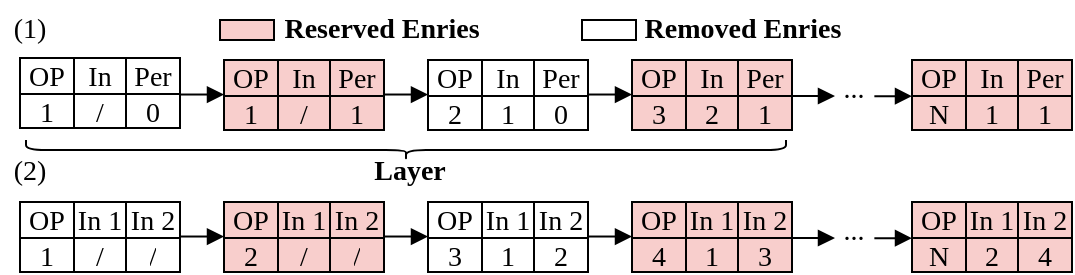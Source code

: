 <mxfile version="24.7.17">
  <diagram name="第 1 页" id="wWWji1S4WTed1VP1iQNv">
    <mxGraphModel dx="1343" dy="735" grid="1" gridSize="10" guides="1" tooltips="1" connect="1" arrows="1" fold="1" page="1" pageScale="1" pageWidth="827" pageHeight="1169" math="0" shadow="0">
      <root>
        <mxCell id="0" />
        <mxCell id="1" parent="0" />
        <mxCell id="07GPoM1qew-r4MaV3AXR-14" value="&lt;font style=&quot;font-size: 14px;&quot;&gt;(1)&lt;/font&gt;" style="text;html=1;align=center;verticalAlign=middle;whiteSpace=wrap;rounded=0;fontFamily=Times New Roman;fontSize=14;" parent="1" vertex="1">
          <mxGeometry x="30" y="230" width="30" height="30" as="geometry" />
        </mxCell>
        <mxCell id="07GPoM1qew-r4MaV3AXR-15" value="&lt;font style=&quot;font-size: 14px;&quot;&gt;(2)&lt;/font&gt;" style="text;html=1;align=center;verticalAlign=middle;whiteSpace=wrap;rounded=0;fontFamily=Times New Roman;fontSize=14;" parent="1" vertex="1">
          <mxGeometry x="30" y="301" width="30" height="30" as="geometry" />
        </mxCell>
        <mxCell id="8Hu3aN6Surj9BdlVhD6L-69" value="" style="shape=table;startSize=0;container=1;collapsible=0;childLayout=tableLayout;fillColor=none;verticalAlign=bottom;fillStyle=hatch;fontFamily=Times New Roman;fontSize=14;" parent="1" vertex="1">
          <mxGeometry x="40" y="331" width="80" height="35" as="geometry" />
        </mxCell>
        <mxCell id="8Hu3aN6Surj9BdlVhD6L-70" value="" style="shape=tableRow;horizontal=0;startSize=0;swimlaneHead=0;swimlaneBody=0;strokeColor=inherit;top=0;left=0;bottom=0;right=0;collapsible=0;dropTarget=0;fillColor=none;points=[[0,0.5],[1,0.5]];portConstraint=eastwest;verticalAlign=bottom;fontFamily=Times New Roman;fontSize=14;" parent="8Hu3aN6Surj9BdlVhD6L-69" vertex="1">
          <mxGeometry width="80" height="18" as="geometry" />
        </mxCell>
        <mxCell id="8Hu3aN6Surj9BdlVhD6L-71" value="OP" style="shape=partialRectangle;html=1;whiteSpace=wrap;connectable=0;strokeColor=inherit;overflow=hidden;fillColor=none;top=0;left=0;bottom=0;right=0;pointerEvents=1;verticalAlign=bottom;fontFamily=Times New Roman;fontSize=14;" parent="8Hu3aN6Surj9BdlVhD6L-70" vertex="1">
          <mxGeometry width="27" height="18" as="geometry">
            <mxRectangle width="27" height="18" as="alternateBounds" />
          </mxGeometry>
        </mxCell>
        <mxCell id="8Hu3aN6Surj9BdlVhD6L-72" value="In 1" style="shape=partialRectangle;html=1;whiteSpace=wrap;connectable=0;strokeColor=inherit;overflow=hidden;fillColor=none;top=0;left=0;bottom=0;right=0;pointerEvents=1;verticalAlign=bottom;fontFamily=Times New Roman;fontSize=14;" parent="8Hu3aN6Surj9BdlVhD6L-70" vertex="1">
          <mxGeometry x="27" width="26" height="18" as="geometry">
            <mxRectangle width="26" height="18" as="alternateBounds" />
          </mxGeometry>
        </mxCell>
        <mxCell id="8Hu3aN6Surj9BdlVhD6L-73" value="In 2" style="shape=partialRectangle;html=1;whiteSpace=wrap;connectable=0;strokeColor=inherit;overflow=hidden;fillColor=none;top=0;left=0;bottom=0;right=0;pointerEvents=1;verticalAlign=bottom;fontFamily=Times New Roman;fontSize=14;" parent="8Hu3aN6Surj9BdlVhD6L-70" vertex="1">
          <mxGeometry x="53" width="27" height="18" as="geometry">
            <mxRectangle width="27" height="18" as="alternateBounds" />
          </mxGeometry>
        </mxCell>
        <mxCell id="8Hu3aN6Surj9BdlVhD6L-74" value="" style="shape=tableRow;horizontal=0;startSize=0;swimlaneHead=0;swimlaneBody=0;strokeColor=inherit;top=0;left=0;bottom=0;right=0;collapsible=0;dropTarget=0;fillColor=none;points=[[0,0.5],[1,0.5]];portConstraint=eastwest;verticalAlign=bottom;fontFamily=Times New Roman;fontSize=14;" parent="8Hu3aN6Surj9BdlVhD6L-69" vertex="1">
          <mxGeometry y="18" width="80" height="17" as="geometry" />
        </mxCell>
        <mxCell id="8Hu3aN6Surj9BdlVhD6L-75" value="1" style="shape=partialRectangle;html=1;whiteSpace=wrap;connectable=0;strokeColor=inherit;overflow=hidden;fillColor=none;top=0;left=0;bottom=0;right=0;pointerEvents=1;verticalAlign=bottom;fontFamily=Times New Roman;fontSize=14;" parent="8Hu3aN6Surj9BdlVhD6L-74" vertex="1">
          <mxGeometry width="27" height="17" as="geometry">
            <mxRectangle width="27" height="17" as="alternateBounds" />
          </mxGeometry>
        </mxCell>
        <mxCell id="8Hu3aN6Surj9BdlVhD6L-76" value="/" style="shape=partialRectangle;html=1;whiteSpace=wrap;connectable=0;strokeColor=inherit;overflow=hidden;fillColor=none;top=0;left=0;bottom=0;right=0;pointerEvents=1;verticalAlign=bottom;fillStyle=auto;fontFamily=Times New Roman;fontSize=14;" parent="8Hu3aN6Surj9BdlVhD6L-74" vertex="1">
          <mxGeometry x="27" width="26" height="17" as="geometry">
            <mxRectangle width="26" height="17" as="alternateBounds" />
          </mxGeometry>
        </mxCell>
        <mxCell id="8Hu3aN6Surj9BdlVhD6L-77" value="/" style="shape=partialRectangle;html=1;whiteSpace=wrap;connectable=0;strokeColor=inherit;overflow=hidden;fillColor=none;top=0;left=0;bottom=0;right=0;pointerEvents=1;verticalAlign=bottom;fontFamily=Times New Roman;fontSize=14;" parent="8Hu3aN6Surj9BdlVhD6L-74" vertex="1">
          <mxGeometry x="53" width="27" height="17" as="geometry">
            <mxRectangle width="27" height="17" as="alternateBounds" />
          </mxGeometry>
        </mxCell>
        <mxCell id="8Hu3aN6Surj9BdlVhD6L-78" value="" style="shape=table;startSize=0;container=1;collapsible=0;childLayout=tableLayout;fillColor=#F8CECC;verticalAlign=bottom;fontFamily=Times New Roman;fontSize=14;" parent="1" vertex="1">
          <mxGeometry x="142" y="331" width="80" height="35" as="geometry" />
        </mxCell>
        <mxCell id="8Hu3aN6Surj9BdlVhD6L-79" value="" style="shape=tableRow;horizontal=0;startSize=0;swimlaneHead=0;swimlaneBody=0;strokeColor=inherit;top=0;left=0;bottom=0;right=0;collapsible=0;dropTarget=0;fillColor=none;points=[[0,0.5],[1,0.5]];portConstraint=eastwest;verticalAlign=bottom;fontFamily=Times New Roman;fontSize=14;" parent="8Hu3aN6Surj9BdlVhD6L-78" vertex="1">
          <mxGeometry width="80" height="18" as="geometry" />
        </mxCell>
        <mxCell id="8Hu3aN6Surj9BdlVhD6L-80" value="OP" style="shape=partialRectangle;html=1;whiteSpace=wrap;connectable=0;strokeColor=inherit;overflow=hidden;fillColor=none;top=0;left=0;bottom=0;right=0;pointerEvents=1;verticalAlign=bottom;fontFamily=Times New Roman;fontSize=14;" parent="8Hu3aN6Surj9BdlVhD6L-79" vertex="1">
          <mxGeometry width="27" height="18" as="geometry">
            <mxRectangle width="27" height="18" as="alternateBounds" />
          </mxGeometry>
        </mxCell>
        <mxCell id="8Hu3aN6Surj9BdlVhD6L-81" value="In 1" style="shape=partialRectangle;html=1;whiteSpace=wrap;connectable=0;strokeColor=inherit;overflow=hidden;fillColor=none;top=0;left=0;bottom=0;right=0;pointerEvents=1;verticalAlign=bottom;fontFamily=Times New Roman;fontSize=14;" parent="8Hu3aN6Surj9BdlVhD6L-79" vertex="1">
          <mxGeometry x="27" width="26" height="18" as="geometry">
            <mxRectangle width="26" height="18" as="alternateBounds" />
          </mxGeometry>
        </mxCell>
        <mxCell id="8Hu3aN6Surj9BdlVhD6L-82" value="In 2" style="shape=partialRectangle;html=1;whiteSpace=wrap;connectable=0;strokeColor=inherit;overflow=hidden;fillColor=none;top=0;left=0;bottom=0;right=0;pointerEvents=1;verticalAlign=bottom;fontFamily=Times New Roman;fontSize=14;" parent="8Hu3aN6Surj9BdlVhD6L-79" vertex="1">
          <mxGeometry x="53" width="27" height="18" as="geometry">
            <mxRectangle width="27" height="18" as="alternateBounds" />
          </mxGeometry>
        </mxCell>
        <mxCell id="8Hu3aN6Surj9BdlVhD6L-83" value="" style="shape=tableRow;horizontal=0;startSize=0;swimlaneHead=0;swimlaneBody=0;strokeColor=inherit;top=0;left=0;bottom=0;right=0;collapsible=0;dropTarget=0;fillColor=none;points=[[0,0.5],[1,0.5]];portConstraint=eastwest;verticalAlign=bottom;fontFamily=Times New Roman;fontSize=14;" parent="8Hu3aN6Surj9BdlVhD6L-78" vertex="1">
          <mxGeometry y="18" width="80" height="17" as="geometry" />
        </mxCell>
        <mxCell id="8Hu3aN6Surj9BdlVhD6L-84" value="2" style="shape=partialRectangle;html=1;whiteSpace=wrap;connectable=0;strokeColor=inherit;overflow=hidden;fillColor=none;top=0;left=0;bottom=0;right=0;pointerEvents=1;verticalAlign=bottom;fontFamily=Times New Roman;fontSize=14;" parent="8Hu3aN6Surj9BdlVhD6L-83" vertex="1">
          <mxGeometry width="27" height="17" as="geometry">
            <mxRectangle width="27" height="17" as="alternateBounds" />
          </mxGeometry>
        </mxCell>
        <mxCell id="8Hu3aN6Surj9BdlVhD6L-85" value="/" style="shape=partialRectangle;html=1;whiteSpace=wrap;connectable=0;strokeColor=inherit;overflow=hidden;fillColor=none;top=0;left=0;bottom=0;right=0;pointerEvents=1;verticalAlign=bottom;fontFamily=Times New Roman;fontSize=14;" parent="8Hu3aN6Surj9BdlVhD6L-83" vertex="1">
          <mxGeometry x="27" width="26" height="17" as="geometry">
            <mxRectangle width="26" height="17" as="alternateBounds" />
          </mxGeometry>
        </mxCell>
        <mxCell id="8Hu3aN6Surj9BdlVhD6L-86" value="/" style="shape=partialRectangle;html=1;whiteSpace=wrap;connectable=0;strokeColor=inherit;overflow=hidden;fillColor=none;top=0;left=0;bottom=0;right=0;pointerEvents=1;verticalAlign=bottom;fontFamily=Times New Roman;fontSize=14;" parent="8Hu3aN6Surj9BdlVhD6L-83" vertex="1">
          <mxGeometry x="53" width="27" height="17" as="geometry">
            <mxRectangle width="27" height="17" as="alternateBounds" />
          </mxGeometry>
        </mxCell>
        <mxCell id="8Hu3aN6Surj9BdlVhD6L-99" value="" style="shape=table;startSize=0;container=1;collapsible=0;childLayout=tableLayout;fillColor=none;verticalAlign=bottom;fillStyle=hatch;fontFamily=Times New Roman;fontSize=14;" parent="1" vertex="1">
          <mxGeometry x="244" y="331" width="80" height="35" as="geometry" />
        </mxCell>
        <mxCell id="8Hu3aN6Surj9BdlVhD6L-100" value="" style="shape=tableRow;horizontal=0;startSize=0;swimlaneHead=0;swimlaneBody=0;strokeColor=inherit;top=0;left=0;bottom=0;right=0;collapsible=0;dropTarget=0;fillColor=none;points=[[0,0.5],[1,0.5]];portConstraint=eastwest;verticalAlign=bottom;fontFamily=Times New Roman;fontSize=14;" parent="8Hu3aN6Surj9BdlVhD6L-99" vertex="1">
          <mxGeometry width="80" height="18" as="geometry" />
        </mxCell>
        <mxCell id="8Hu3aN6Surj9BdlVhD6L-101" value="OP" style="shape=partialRectangle;html=1;whiteSpace=wrap;connectable=0;strokeColor=inherit;overflow=hidden;fillColor=none;top=0;left=0;bottom=0;right=0;pointerEvents=1;verticalAlign=bottom;fontFamily=Times New Roman;fontSize=14;" parent="8Hu3aN6Surj9BdlVhD6L-100" vertex="1">
          <mxGeometry width="27" height="18" as="geometry">
            <mxRectangle width="27" height="18" as="alternateBounds" />
          </mxGeometry>
        </mxCell>
        <mxCell id="8Hu3aN6Surj9BdlVhD6L-102" value="In 1" style="shape=partialRectangle;html=1;whiteSpace=wrap;connectable=0;strokeColor=inherit;overflow=hidden;fillColor=none;top=0;left=0;bottom=0;right=0;pointerEvents=1;verticalAlign=bottom;fontFamily=Times New Roman;fontSize=14;" parent="8Hu3aN6Surj9BdlVhD6L-100" vertex="1">
          <mxGeometry x="27" width="26" height="18" as="geometry">
            <mxRectangle width="26" height="18" as="alternateBounds" />
          </mxGeometry>
        </mxCell>
        <mxCell id="8Hu3aN6Surj9BdlVhD6L-103" value="In 2" style="shape=partialRectangle;html=1;whiteSpace=wrap;connectable=0;strokeColor=inherit;overflow=hidden;fillColor=none;top=0;left=0;bottom=0;right=0;pointerEvents=1;verticalAlign=bottom;fontFamily=Times New Roman;fontSize=14;" parent="8Hu3aN6Surj9BdlVhD6L-100" vertex="1">
          <mxGeometry x="53" width="27" height="18" as="geometry">
            <mxRectangle width="27" height="18" as="alternateBounds" />
          </mxGeometry>
        </mxCell>
        <mxCell id="8Hu3aN6Surj9BdlVhD6L-104" value="" style="shape=tableRow;horizontal=0;startSize=0;swimlaneHead=0;swimlaneBody=0;strokeColor=inherit;top=0;left=0;bottom=0;right=0;collapsible=0;dropTarget=0;fillColor=none;points=[[0,0.5],[1,0.5]];portConstraint=eastwest;verticalAlign=bottom;fontFamily=Times New Roman;fontSize=14;" parent="8Hu3aN6Surj9BdlVhD6L-99" vertex="1">
          <mxGeometry y="18" width="80" height="17" as="geometry" />
        </mxCell>
        <mxCell id="8Hu3aN6Surj9BdlVhD6L-105" value="3" style="shape=partialRectangle;html=1;whiteSpace=wrap;connectable=0;strokeColor=inherit;overflow=hidden;fillColor=none;top=0;left=0;bottom=0;right=0;pointerEvents=1;verticalAlign=bottom;fontFamily=Times New Roman;fontSize=14;" parent="8Hu3aN6Surj9BdlVhD6L-104" vertex="1">
          <mxGeometry width="27" height="17" as="geometry">
            <mxRectangle width="27" height="17" as="alternateBounds" />
          </mxGeometry>
        </mxCell>
        <mxCell id="8Hu3aN6Surj9BdlVhD6L-106" value="1" style="shape=partialRectangle;html=1;whiteSpace=wrap;connectable=0;strokeColor=inherit;overflow=hidden;fillColor=none;top=0;left=0;bottom=0;right=0;pointerEvents=1;verticalAlign=bottom;fontFamily=Times New Roman;fontSize=14;" parent="8Hu3aN6Surj9BdlVhD6L-104" vertex="1">
          <mxGeometry x="27" width="26" height="17" as="geometry">
            <mxRectangle width="26" height="17" as="alternateBounds" />
          </mxGeometry>
        </mxCell>
        <mxCell id="8Hu3aN6Surj9BdlVhD6L-107" value="2" style="shape=partialRectangle;html=1;whiteSpace=wrap;connectable=0;strokeColor=inherit;overflow=hidden;fillColor=none;top=0;left=0;bottom=0;right=0;pointerEvents=1;verticalAlign=bottom;fontFamily=Times New Roman;fontSize=14;" parent="8Hu3aN6Surj9BdlVhD6L-104" vertex="1">
          <mxGeometry x="53" width="27" height="17" as="geometry">
            <mxRectangle width="27" height="17" as="alternateBounds" />
          </mxGeometry>
        </mxCell>
        <mxCell id="8Hu3aN6Surj9BdlVhD6L-108" value="" style="shape=table;startSize=0;container=1;collapsible=0;childLayout=tableLayout;fillColor=#F8CECC;verticalAlign=bottom;fillStyle=auto;fontFamily=Times New Roman;fontSize=14;" parent="1" vertex="1">
          <mxGeometry x="346" y="331" width="80" height="35" as="geometry" />
        </mxCell>
        <mxCell id="8Hu3aN6Surj9BdlVhD6L-109" value="" style="shape=tableRow;horizontal=0;startSize=0;swimlaneHead=0;swimlaneBody=0;strokeColor=inherit;top=0;left=0;bottom=0;right=0;collapsible=0;dropTarget=0;fillColor=none;points=[[0,0.5],[1,0.5]];portConstraint=eastwest;verticalAlign=bottom;fontFamily=Times New Roman;fontSize=14;" parent="8Hu3aN6Surj9BdlVhD6L-108" vertex="1">
          <mxGeometry width="80" height="18" as="geometry" />
        </mxCell>
        <mxCell id="8Hu3aN6Surj9BdlVhD6L-110" value="OP" style="shape=partialRectangle;html=1;whiteSpace=wrap;connectable=0;strokeColor=inherit;overflow=hidden;fillColor=none;top=0;left=0;bottom=0;right=0;pointerEvents=1;verticalAlign=bottom;fontFamily=Times New Roman;fontSize=14;" parent="8Hu3aN6Surj9BdlVhD6L-109" vertex="1">
          <mxGeometry width="27" height="18" as="geometry">
            <mxRectangle width="27" height="18" as="alternateBounds" />
          </mxGeometry>
        </mxCell>
        <mxCell id="8Hu3aN6Surj9BdlVhD6L-111" value="In 1" style="shape=partialRectangle;html=1;whiteSpace=wrap;connectable=0;strokeColor=inherit;overflow=hidden;fillColor=none;top=0;left=0;bottom=0;right=0;pointerEvents=1;verticalAlign=bottom;fontFamily=Times New Roman;fontSize=14;" parent="8Hu3aN6Surj9BdlVhD6L-109" vertex="1">
          <mxGeometry x="27" width="26" height="18" as="geometry">
            <mxRectangle width="26" height="18" as="alternateBounds" />
          </mxGeometry>
        </mxCell>
        <mxCell id="8Hu3aN6Surj9BdlVhD6L-112" value="In 2" style="shape=partialRectangle;html=1;whiteSpace=wrap;connectable=0;strokeColor=inherit;overflow=hidden;fillColor=none;top=0;left=0;bottom=0;right=0;pointerEvents=1;verticalAlign=bottom;fontFamily=Times New Roman;fontSize=14;" parent="8Hu3aN6Surj9BdlVhD6L-109" vertex="1">
          <mxGeometry x="53" width="27" height="18" as="geometry">
            <mxRectangle width="27" height="18" as="alternateBounds" />
          </mxGeometry>
        </mxCell>
        <mxCell id="8Hu3aN6Surj9BdlVhD6L-113" value="" style="shape=tableRow;horizontal=0;startSize=0;swimlaneHead=0;swimlaneBody=0;strokeColor=inherit;top=0;left=0;bottom=0;right=0;collapsible=0;dropTarget=0;fillColor=none;points=[[0,0.5],[1,0.5]];portConstraint=eastwest;verticalAlign=bottom;fontFamily=Times New Roman;fontSize=14;" parent="8Hu3aN6Surj9BdlVhD6L-108" vertex="1">
          <mxGeometry y="18" width="80" height="17" as="geometry" />
        </mxCell>
        <mxCell id="8Hu3aN6Surj9BdlVhD6L-114" value="4" style="shape=partialRectangle;html=1;whiteSpace=wrap;connectable=0;strokeColor=inherit;overflow=hidden;fillColor=none;top=0;left=0;bottom=0;right=0;pointerEvents=1;verticalAlign=bottom;fontFamily=Times New Roman;fontSize=14;" parent="8Hu3aN6Surj9BdlVhD6L-113" vertex="1">
          <mxGeometry width="27" height="17" as="geometry">
            <mxRectangle width="27" height="17" as="alternateBounds" />
          </mxGeometry>
        </mxCell>
        <mxCell id="8Hu3aN6Surj9BdlVhD6L-115" value="1" style="shape=partialRectangle;html=1;whiteSpace=wrap;connectable=0;strokeColor=inherit;overflow=hidden;fillColor=none;top=0;left=0;bottom=0;right=0;pointerEvents=1;verticalAlign=bottom;fontFamily=Times New Roman;fontSize=14;" parent="8Hu3aN6Surj9BdlVhD6L-113" vertex="1">
          <mxGeometry x="27" width="26" height="17" as="geometry">
            <mxRectangle width="26" height="17" as="alternateBounds" />
          </mxGeometry>
        </mxCell>
        <mxCell id="8Hu3aN6Surj9BdlVhD6L-116" value="3" style="shape=partialRectangle;html=1;whiteSpace=wrap;connectable=0;strokeColor=inherit;overflow=hidden;fillColor=none;top=0;left=0;bottom=0;right=0;pointerEvents=1;verticalAlign=bottom;fontFamily=Times New Roman;fontSize=14;" parent="8Hu3aN6Surj9BdlVhD6L-113" vertex="1">
          <mxGeometry x="53" width="27" height="17" as="geometry">
            <mxRectangle width="27" height="17" as="alternateBounds" />
          </mxGeometry>
        </mxCell>
        <mxCell id="8Hu3aN6Surj9BdlVhD6L-117" value="" style="shape=table;startSize=0;container=1;collapsible=0;childLayout=tableLayout;fillColor=#F8CECC;verticalAlign=bottom;fontFamily=Times New Roman;fontSize=14;" parent="1" vertex="1">
          <mxGeometry x="486" y="331" width="80" height="35" as="geometry" />
        </mxCell>
        <mxCell id="8Hu3aN6Surj9BdlVhD6L-118" value="" style="shape=tableRow;horizontal=0;startSize=0;swimlaneHead=0;swimlaneBody=0;strokeColor=inherit;top=0;left=0;bottom=0;right=0;collapsible=0;dropTarget=0;fillColor=none;points=[[0,0.5],[1,0.5]];portConstraint=eastwest;verticalAlign=bottom;fontFamily=Times New Roman;fontSize=14;" parent="8Hu3aN6Surj9BdlVhD6L-117" vertex="1">
          <mxGeometry width="80" height="18" as="geometry" />
        </mxCell>
        <mxCell id="8Hu3aN6Surj9BdlVhD6L-119" value="OP" style="shape=partialRectangle;html=1;whiteSpace=wrap;connectable=0;strokeColor=inherit;overflow=hidden;fillColor=none;top=0;left=0;bottom=0;right=0;pointerEvents=1;verticalAlign=bottom;fontFamily=Times New Roman;fontSize=14;" parent="8Hu3aN6Surj9BdlVhD6L-118" vertex="1">
          <mxGeometry width="27" height="18" as="geometry">
            <mxRectangle width="27" height="18" as="alternateBounds" />
          </mxGeometry>
        </mxCell>
        <mxCell id="8Hu3aN6Surj9BdlVhD6L-120" value="In 1" style="shape=partialRectangle;html=1;whiteSpace=wrap;connectable=0;strokeColor=inherit;overflow=hidden;fillColor=none;top=0;left=0;bottom=0;right=0;pointerEvents=1;verticalAlign=bottom;fontFamily=Times New Roman;fontSize=14;" parent="8Hu3aN6Surj9BdlVhD6L-118" vertex="1">
          <mxGeometry x="27" width="26" height="18" as="geometry">
            <mxRectangle width="26" height="18" as="alternateBounds" />
          </mxGeometry>
        </mxCell>
        <mxCell id="8Hu3aN6Surj9BdlVhD6L-121" value="In 2" style="shape=partialRectangle;html=1;whiteSpace=wrap;connectable=0;strokeColor=inherit;overflow=hidden;fillColor=none;top=0;left=0;bottom=0;right=0;pointerEvents=1;verticalAlign=bottom;fontFamily=Times New Roman;fontSize=14;" parent="8Hu3aN6Surj9BdlVhD6L-118" vertex="1">
          <mxGeometry x="53" width="27" height="18" as="geometry">
            <mxRectangle width="27" height="18" as="alternateBounds" />
          </mxGeometry>
        </mxCell>
        <mxCell id="8Hu3aN6Surj9BdlVhD6L-122" value="" style="shape=tableRow;horizontal=0;startSize=0;swimlaneHead=0;swimlaneBody=0;strokeColor=inherit;top=0;left=0;bottom=0;right=0;collapsible=0;dropTarget=0;fillColor=none;points=[[0,0.5],[1,0.5]];portConstraint=eastwest;verticalAlign=bottom;fontFamily=Times New Roman;fontSize=14;" parent="8Hu3aN6Surj9BdlVhD6L-117" vertex="1">
          <mxGeometry y="18" width="80" height="17" as="geometry" />
        </mxCell>
        <mxCell id="8Hu3aN6Surj9BdlVhD6L-123" value="N" style="shape=partialRectangle;html=1;whiteSpace=wrap;connectable=0;strokeColor=inherit;overflow=hidden;fillColor=none;top=0;left=0;bottom=0;right=0;pointerEvents=1;verticalAlign=bottom;fontFamily=Times New Roman;fontSize=14;" parent="8Hu3aN6Surj9BdlVhD6L-122" vertex="1">
          <mxGeometry width="27" height="17" as="geometry">
            <mxRectangle width="27" height="17" as="alternateBounds" />
          </mxGeometry>
        </mxCell>
        <mxCell id="8Hu3aN6Surj9BdlVhD6L-124" value="2" style="shape=partialRectangle;html=1;whiteSpace=wrap;connectable=0;strokeColor=inherit;overflow=hidden;fillColor=none;top=0;left=0;bottom=0;right=0;pointerEvents=1;verticalAlign=bottom;fontFamily=Times New Roman;fontSize=14;" parent="8Hu3aN6Surj9BdlVhD6L-122" vertex="1">
          <mxGeometry x="27" width="26" height="17" as="geometry">
            <mxRectangle width="26" height="17" as="alternateBounds" />
          </mxGeometry>
        </mxCell>
        <mxCell id="8Hu3aN6Surj9BdlVhD6L-125" value="4" style="shape=partialRectangle;html=1;whiteSpace=wrap;connectable=0;strokeColor=inherit;overflow=hidden;fillColor=none;top=0;left=0;bottom=0;right=0;pointerEvents=1;verticalAlign=bottom;fontFamily=Times New Roman;fontSize=14;" parent="8Hu3aN6Surj9BdlVhD6L-122" vertex="1">
          <mxGeometry x="53" width="27" height="17" as="geometry">
            <mxRectangle width="27" height="17" as="alternateBounds" />
          </mxGeometry>
        </mxCell>
        <mxCell id="8Hu3aN6Surj9BdlVhD6L-130" style="rounded=0;orthogonalLoop=1;jettySize=auto;html=1;exitX=1;exitY=0.5;exitDx=0;exitDy=0;entryX=0;entryY=0.5;entryDx=0;entryDy=0;fontFamily=Times New Roman;fontSize=14;endArrow=block;endFill=1;" parent="1" edge="1">
          <mxGeometry relative="1" as="geometry">
            <mxPoint x="222" y="348.26" as="sourcePoint" />
            <mxPoint x="244" y="348.26" as="targetPoint" />
          </mxGeometry>
        </mxCell>
        <mxCell id="8Hu3aN6Surj9BdlVhD6L-131" style="rounded=0;orthogonalLoop=1;jettySize=auto;html=1;exitX=1;exitY=0.5;exitDx=0;exitDy=0;entryX=0;entryY=0.5;entryDx=0;entryDy=0;fontFamily=Times New Roman;fontSize=14;endArrow=block;endFill=1;" parent="1" edge="1">
          <mxGeometry relative="1" as="geometry">
            <mxPoint x="120" y="348.26" as="sourcePoint" />
            <mxPoint x="142" y="348.26" as="targetPoint" />
          </mxGeometry>
        </mxCell>
        <mxCell id="8Hu3aN6Surj9BdlVhD6L-132" style="rounded=0;orthogonalLoop=1;jettySize=auto;html=1;exitX=1;exitY=0.5;exitDx=0;exitDy=0;entryX=0;entryY=0.5;entryDx=0;entryDy=0;fontFamily=Times New Roman;fontSize=14;endArrow=block;endFill=1;" parent="1" edge="1">
          <mxGeometry relative="1" as="geometry">
            <mxPoint x="324" y="348.26" as="sourcePoint" />
            <mxPoint x="346" y="348.26" as="targetPoint" />
          </mxGeometry>
        </mxCell>
        <mxCell id="8Hu3aN6Surj9BdlVhD6L-135" style="edgeStyle=orthogonalEdgeStyle;rounded=0;orthogonalLoop=1;jettySize=auto;html=1;exitX=1;exitY=0.5;exitDx=0;exitDy=0;endArrow=block;endFill=1;entryX=0.024;entryY=0.831;entryDx=0;entryDy=0;entryPerimeter=0;verticalAlign=bottom;fontFamily=Times New Roman;fontSize=14;" parent="1" target="8Hu3aN6Surj9BdlVhD6L-137" edge="1">
          <mxGeometry relative="1" as="geometry">
            <mxPoint x="446" y="348.381" as="targetPoint" />
            <mxPoint x="426" y="349" as="sourcePoint" />
          </mxGeometry>
        </mxCell>
        <mxCell id="8Hu3aN6Surj9BdlVhD6L-136" style="edgeStyle=orthogonalEdgeStyle;rounded=0;orthogonalLoop=1;jettySize=auto;html=1;exitX=1.009;exitY=0.887;exitDx=0;exitDy=0;endArrow=block;endFill=1;exitPerimeter=0;verticalAlign=bottom;fontFamily=Times New Roman;fontSize=14;" parent="1" source="8Hu3aN6Surj9BdlVhD6L-137" edge="1">
          <mxGeometry relative="1" as="geometry">
            <mxPoint x="486" y="348.381" as="targetPoint" />
            <mxPoint x="471" y="349" as="sourcePoint" />
          </mxGeometry>
        </mxCell>
        <mxCell id="8Hu3aN6Surj9BdlVhD6L-137" value="..." style="text;html=1;align=center;verticalAlign=middle;whiteSpace=wrap;rounded=0;fontFamily=Times New Roman;fontSize=14;" parent="1" vertex="1">
          <mxGeometry x="447" y="342" width="20" height="8" as="geometry" />
        </mxCell>
        <mxCell id="O1AH87Ha46NWsjE_QZZE-1" value="" style="rounded=0;whiteSpace=wrap;html=1;fillColor=#F8CECC;fontFamily=Times New Roman;" parent="1" vertex="1">
          <mxGeometry x="140" y="240" width="27" height="10" as="geometry" />
        </mxCell>
        <mxCell id="O1AH87Ha46NWsjE_QZZE-2" value="" style="rounded=0;whiteSpace=wrap;html=1;fontFamily=Times New Roman;" parent="1" vertex="1">
          <mxGeometry x="321" y="240" width="27" height="10" as="geometry" />
        </mxCell>
        <mxCell id="O1AH87Ha46NWsjE_QZZE-3" value="Reserved Enries" style="text;html=1;align=center;verticalAlign=middle;whiteSpace=wrap;rounded=0;fontFamily=Times New Roman;fontStyle=1;fontSize=14;" parent="1" vertex="1">
          <mxGeometry x="167" y="230" width="108" height="30" as="geometry" />
        </mxCell>
        <mxCell id="O1AH87Ha46NWsjE_QZZE-4" value="Removed Enries" style="text;html=1;align=center;verticalAlign=middle;whiteSpace=wrap;rounded=0;fontFamily=Times New Roman;fontStyle=1;fontSize=14;" parent="1" vertex="1">
          <mxGeometry x="348" y="230" width="107" height="30" as="geometry" />
        </mxCell>
        <mxCell id="IzolZaBRsfhE-1s7dVNX-1" value="" style="shape=table;startSize=0;container=1;collapsible=0;childLayout=tableLayout;verticalAlign=bottom;fillStyle=auto;fontFamily=Times New Roman;fontSize=14;" vertex="1" parent="1">
          <mxGeometry x="40" y="259" width="80" height="35" as="geometry" />
        </mxCell>
        <mxCell id="IzolZaBRsfhE-1s7dVNX-2" value="" style="shape=tableRow;horizontal=0;startSize=0;swimlaneHead=0;swimlaneBody=0;strokeColor=inherit;top=0;left=0;bottom=0;right=0;collapsible=0;dropTarget=0;fillColor=none;points=[[0,0.5],[1,0.5]];portConstraint=eastwest;verticalAlign=bottom;fontFamily=Times New Roman;fontSize=14;" vertex="1" parent="IzolZaBRsfhE-1s7dVNX-1">
          <mxGeometry width="80" height="18" as="geometry" />
        </mxCell>
        <mxCell id="IzolZaBRsfhE-1s7dVNX-3" value="OP" style="shape=partialRectangle;html=1;whiteSpace=wrap;connectable=0;strokeColor=inherit;overflow=hidden;fillColor=none;top=0;left=0;bottom=0;right=0;pointerEvents=1;verticalAlign=bottom;fontFamily=Times New Roman;fontSize=14;" vertex="1" parent="IzolZaBRsfhE-1s7dVNX-2">
          <mxGeometry width="27" height="18" as="geometry">
            <mxRectangle width="27" height="18" as="alternateBounds" />
          </mxGeometry>
        </mxCell>
        <mxCell id="IzolZaBRsfhE-1s7dVNX-4" value="In" style="shape=partialRectangle;html=1;whiteSpace=wrap;connectable=0;strokeColor=inherit;overflow=hidden;fillColor=none;top=0;left=0;bottom=0;right=0;pointerEvents=1;verticalAlign=bottom;fontFamily=Times New Roman;fontSize=14;" vertex="1" parent="IzolZaBRsfhE-1s7dVNX-2">
          <mxGeometry x="27" width="26" height="18" as="geometry">
            <mxRectangle width="26" height="18" as="alternateBounds" />
          </mxGeometry>
        </mxCell>
        <mxCell id="IzolZaBRsfhE-1s7dVNX-5" value="Per" style="shape=partialRectangle;html=1;whiteSpace=wrap;connectable=0;strokeColor=inherit;overflow=hidden;fillColor=none;top=0;left=0;bottom=0;right=0;pointerEvents=1;verticalAlign=bottom;fontFamily=Times New Roman;fontSize=14;" vertex="1" parent="IzolZaBRsfhE-1s7dVNX-2">
          <mxGeometry x="53" width="27" height="18" as="geometry">
            <mxRectangle width="27" height="18" as="alternateBounds" />
          </mxGeometry>
        </mxCell>
        <mxCell id="IzolZaBRsfhE-1s7dVNX-6" value="" style="shape=tableRow;horizontal=0;startSize=0;swimlaneHead=0;swimlaneBody=0;strokeColor=inherit;top=0;left=0;bottom=0;right=0;collapsible=0;dropTarget=0;fillColor=none;points=[[0,0.5],[1,0.5]];portConstraint=eastwest;verticalAlign=bottom;fontFamily=Times New Roman;fontSize=14;" vertex="1" parent="IzolZaBRsfhE-1s7dVNX-1">
          <mxGeometry y="18" width="80" height="17" as="geometry" />
        </mxCell>
        <mxCell id="IzolZaBRsfhE-1s7dVNX-7" value="1" style="shape=partialRectangle;html=1;whiteSpace=wrap;connectable=0;strokeColor=inherit;overflow=hidden;fillColor=none;top=0;left=0;bottom=0;right=0;pointerEvents=1;verticalAlign=bottom;fontFamily=Times New Roman;fontSize=14;" vertex="1" parent="IzolZaBRsfhE-1s7dVNX-6">
          <mxGeometry width="27" height="17" as="geometry">
            <mxRectangle width="27" height="17" as="alternateBounds" />
          </mxGeometry>
        </mxCell>
        <mxCell id="IzolZaBRsfhE-1s7dVNX-8" value="/" style="shape=partialRectangle;html=1;whiteSpace=wrap;connectable=0;strokeColor=inherit;overflow=hidden;fillColor=none;top=0;left=0;bottom=0;right=0;pointerEvents=1;verticalAlign=bottom;fillStyle=auto;fontFamily=Times New Roman;fontSize=14;" vertex="1" parent="IzolZaBRsfhE-1s7dVNX-6">
          <mxGeometry x="27" width="26" height="17" as="geometry">
            <mxRectangle width="26" height="17" as="alternateBounds" />
          </mxGeometry>
        </mxCell>
        <mxCell id="IzolZaBRsfhE-1s7dVNX-9" value="0" style="shape=partialRectangle;html=1;whiteSpace=wrap;connectable=0;strokeColor=inherit;overflow=hidden;fillColor=none;top=0;left=0;bottom=0;right=0;pointerEvents=1;verticalAlign=bottom;fontFamily=Times New Roman;fontSize=14;" vertex="1" parent="IzolZaBRsfhE-1s7dVNX-6">
          <mxGeometry x="53" width="27" height="17" as="geometry">
            <mxRectangle width="27" height="17" as="alternateBounds" />
          </mxGeometry>
        </mxCell>
        <mxCell id="IzolZaBRsfhE-1s7dVNX-10" value="" style="shape=table;startSize=0;container=1;collapsible=0;childLayout=tableLayout;verticalAlign=bottom;fontFamily=Times New Roman;fontSize=14;fillColor=#f8cecc;" vertex="1" parent="1">
          <mxGeometry x="142" y="260" width="80" height="35" as="geometry" />
        </mxCell>
        <mxCell id="IzolZaBRsfhE-1s7dVNX-11" value="" style="shape=tableRow;horizontal=0;startSize=0;swimlaneHead=0;swimlaneBody=0;strokeColor=inherit;top=0;left=0;bottom=0;right=0;collapsible=0;dropTarget=0;fillColor=none;points=[[0,0.5],[1,0.5]];portConstraint=eastwest;verticalAlign=bottom;fontFamily=Times New Roman;fontSize=14;" vertex="1" parent="IzolZaBRsfhE-1s7dVNX-10">
          <mxGeometry width="80" height="18" as="geometry" />
        </mxCell>
        <mxCell id="IzolZaBRsfhE-1s7dVNX-12" value="OP" style="shape=partialRectangle;html=1;whiteSpace=wrap;connectable=0;strokeColor=inherit;overflow=hidden;fillColor=none;top=0;left=0;bottom=0;right=0;pointerEvents=1;verticalAlign=bottom;fontFamily=Times New Roman;fontSize=14;" vertex="1" parent="IzolZaBRsfhE-1s7dVNX-11">
          <mxGeometry width="27" height="18" as="geometry">
            <mxRectangle width="27" height="18" as="alternateBounds" />
          </mxGeometry>
        </mxCell>
        <mxCell id="IzolZaBRsfhE-1s7dVNX-13" value="In" style="shape=partialRectangle;html=1;whiteSpace=wrap;connectable=0;strokeColor=inherit;overflow=hidden;fillColor=none;top=0;left=0;bottom=0;right=0;pointerEvents=1;verticalAlign=bottom;fontFamily=Times New Roman;fontSize=14;" vertex="1" parent="IzolZaBRsfhE-1s7dVNX-11">
          <mxGeometry x="27" width="26" height="18" as="geometry">
            <mxRectangle width="26" height="18" as="alternateBounds" />
          </mxGeometry>
        </mxCell>
        <mxCell id="IzolZaBRsfhE-1s7dVNX-14" value="Per" style="shape=partialRectangle;html=1;whiteSpace=wrap;connectable=0;strokeColor=inherit;overflow=hidden;fillColor=none;top=0;left=0;bottom=0;right=0;pointerEvents=1;verticalAlign=bottom;fontFamily=Times New Roman;fontSize=14;" vertex="1" parent="IzolZaBRsfhE-1s7dVNX-11">
          <mxGeometry x="53" width="27" height="18" as="geometry">
            <mxRectangle width="27" height="18" as="alternateBounds" />
          </mxGeometry>
        </mxCell>
        <mxCell id="IzolZaBRsfhE-1s7dVNX-15" value="" style="shape=tableRow;horizontal=0;startSize=0;swimlaneHead=0;swimlaneBody=0;strokeColor=inherit;top=0;left=0;bottom=0;right=0;collapsible=0;dropTarget=0;fillColor=none;points=[[0,0.5],[1,0.5]];portConstraint=eastwest;verticalAlign=bottom;fontFamily=Times New Roman;fontSize=14;" vertex="1" parent="IzolZaBRsfhE-1s7dVNX-10">
          <mxGeometry y="18" width="80" height="17" as="geometry" />
        </mxCell>
        <mxCell id="IzolZaBRsfhE-1s7dVNX-16" value="1" style="shape=partialRectangle;html=1;whiteSpace=wrap;connectable=0;strokeColor=inherit;overflow=hidden;fillColor=none;top=0;left=0;bottom=0;right=0;pointerEvents=1;verticalAlign=bottom;fontFamily=Times New Roman;fontSize=14;" vertex="1" parent="IzolZaBRsfhE-1s7dVNX-15">
          <mxGeometry width="27" height="17" as="geometry">
            <mxRectangle width="27" height="17" as="alternateBounds" />
          </mxGeometry>
        </mxCell>
        <mxCell id="IzolZaBRsfhE-1s7dVNX-17" value="/" style="shape=partialRectangle;html=1;whiteSpace=wrap;connectable=0;strokeColor=inherit;overflow=hidden;fillColor=none;top=0;left=0;bottom=0;right=0;pointerEvents=1;verticalAlign=bottom;fontFamily=Times New Roman;fontSize=14;" vertex="1" parent="IzolZaBRsfhE-1s7dVNX-15">
          <mxGeometry x="27" width="26" height="17" as="geometry">
            <mxRectangle width="26" height="17" as="alternateBounds" />
          </mxGeometry>
        </mxCell>
        <mxCell id="IzolZaBRsfhE-1s7dVNX-18" value="1" style="shape=partialRectangle;html=1;whiteSpace=wrap;connectable=0;strokeColor=inherit;overflow=hidden;fillColor=none;top=0;left=0;bottom=0;right=0;pointerEvents=1;verticalAlign=bottom;fontFamily=Times New Roman;fontSize=14;" vertex="1" parent="IzolZaBRsfhE-1s7dVNX-15">
          <mxGeometry x="53" width="27" height="17" as="geometry">
            <mxRectangle width="27" height="17" as="alternateBounds" />
          </mxGeometry>
        </mxCell>
        <mxCell id="IzolZaBRsfhE-1s7dVNX-19" value="" style="shape=table;startSize=0;container=1;collapsible=0;childLayout=tableLayout;verticalAlign=bottom;fillStyle=auto;fontFamily=Times New Roman;fontSize=14;" vertex="1" parent="1">
          <mxGeometry x="244" y="260" width="80" height="35" as="geometry" />
        </mxCell>
        <mxCell id="IzolZaBRsfhE-1s7dVNX-20" value="" style="shape=tableRow;horizontal=0;startSize=0;swimlaneHead=0;swimlaneBody=0;strokeColor=inherit;top=0;left=0;bottom=0;right=0;collapsible=0;dropTarget=0;fillColor=none;points=[[0,0.5],[1,0.5]];portConstraint=eastwest;verticalAlign=bottom;fontFamily=Times New Roman;fontSize=14;" vertex="1" parent="IzolZaBRsfhE-1s7dVNX-19">
          <mxGeometry width="80" height="18" as="geometry" />
        </mxCell>
        <mxCell id="IzolZaBRsfhE-1s7dVNX-21" value="OP" style="shape=partialRectangle;html=1;whiteSpace=wrap;connectable=0;strokeColor=inherit;overflow=hidden;fillColor=none;top=0;left=0;bottom=0;right=0;pointerEvents=1;verticalAlign=bottom;fontFamily=Times New Roman;fontSize=14;" vertex="1" parent="IzolZaBRsfhE-1s7dVNX-20">
          <mxGeometry width="27" height="18" as="geometry">
            <mxRectangle width="27" height="18" as="alternateBounds" />
          </mxGeometry>
        </mxCell>
        <mxCell id="IzolZaBRsfhE-1s7dVNX-22" value="In" style="shape=partialRectangle;html=1;whiteSpace=wrap;connectable=0;strokeColor=inherit;overflow=hidden;fillColor=none;top=0;left=0;bottom=0;right=0;pointerEvents=1;verticalAlign=bottom;fontFamily=Times New Roman;fontSize=14;" vertex="1" parent="IzolZaBRsfhE-1s7dVNX-20">
          <mxGeometry x="27" width="26" height="18" as="geometry">
            <mxRectangle width="26" height="18" as="alternateBounds" />
          </mxGeometry>
        </mxCell>
        <mxCell id="IzolZaBRsfhE-1s7dVNX-23" value="Per" style="shape=partialRectangle;html=1;whiteSpace=wrap;connectable=0;strokeColor=inherit;overflow=hidden;fillColor=none;top=0;left=0;bottom=0;right=0;pointerEvents=1;verticalAlign=bottom;fontFamily=Times New Roman;fontSize=14;" vertex="1" parent="IzolZaBRsfhE-1s7dVNX-20">
          <mxGeometry x="53" width="27" height="18" as="geometry">
            <mxRectangle width="27" height="18" as="alternateBounds" />
          </mxGeometry>
        </mxCell>
        <mxCell id="IzolZaBRsfhE-1s7dVNX-24" value="" style="shape=tableRow;horizontal=0;startSize=0;swimlaneHead=0;swimlaneBody=0;strokeColor=inherit;top=0;left=0;bottom=0;right=0;collapsible=0;dropTarget=0;fillColor=none;points=[[0,0.5],[1,0.5]];portConstraint=eastwest;verticalAlign=bottom;fontFamily=Times New Roman;fontSize=14;" vertex="1" parent="IzolZaBRsfhE-1s7dVNX-19">
          <mxGeometry y="18" width="80" height="17" as="geometry" />
        </mxCell>
        <mxCell id="IzolZaBRsfhE-1s7dVNX-25" value="2" style="shape=partialRectangle;html=1;whiteSpace=wrap;connectable=0;strokeColor=inherit;overflow=hidden;fillColor=none;top=0;left=0;bottom=0;right=0;pointerEvents=1;verticalAlign=bottom;fontFamily=Times New Roman;fontSize=14;" vertex="1" parent="IzolZaBRsfhE-1s7dVNX-24">
          <mxGeometry width="27" height="17" as="geometry">
            <mxRectangle width="27" height="17" as="alternateBounds" />
          </mxGeometry>
        </mxCell>
        <mxCell id="IzolZaBRsfhE-1s7dVNX-26" value="1" style="shape=partialRectangle;html=1;whiteSpace=wrap;connectable=0;strokeColor=inherit;overflow=hidden;fillColor=none;top=0;left=0;bottom=0;right=0;pointerEvents=1;verticalAlign=bottom;fontFamily=Times New Roman;fontSize=14;" vertex="1" parent="IzolZaBRsfhE-1s7dVNX-24">
          <mxGeometry x="27" width="26" height="17" as="geometry">
            <mxRectangle width="26" height="17" as="alternateBounds" />
          </mxGeometry>
        </mxCell>
        <mxCell id="IzolZaBRsfhE-1s7dVNX-27" value="0" style="shape=partialRectangle;html=1;whiteSpace=wrap;connectable=0;strokeColor=inherit;overflow=hidden;fillColor=none;top=0;left=0;bottom=0;right=0;pointerEvents=1;verticalAlign=bottom;fontFamily=Times New Roman;fontSize=14;" vertex="1" parent="IzolZaBRsfhE-1s7dVNX-24">
          <mxGeometry x="53" width="27" height="17" as="geometry">
            <mxRectangle width="27" height="17" as="alternateBounds" />
          </mxGeometry>
        </mxCell>
        <mxCell id="IzolZaBRsfhE-1s7dVNX-28" value="" style="shape=table;startSize=0;container=1;collapsible=0;childLayout=tableLayout;verticalAlign=bottom;fillStyle=auto;fontFamily=Times New Roman;fontSize=14;fillColor=#f8cecc;" vertex="1" parent="1">
          <mxGeometry x="346" y="260" width="80" height="35" as="geometry" />
        </mxCell>
        <mxCell id="IzolZaBRsfhE-1s7dVNX-29" value="" style="shape=tableRow;horizontal=0;startSize=0;swimlaneHead=0;swimlaneBody=0;strokeColor=inherit;top=0;left=0;bottom=0;right=0;collapsible=0;dropTarget=0;fillColor=none;points=[[0,0.5],[1,0.5]];portConstraint=eastwest;verticalAlign=bottom;fontFamily=Times New Roman;fontSize=14;" vertex="1" parent="IzolZaBRsfhE-1s7dVNX-28">
          <mxGeometry width="80" height="18" as="geometry" />
        </mxCell>
        <mxCell id="IzolZaBRsfhE-1s7dVNX-30" value="OP" style="shape=partialRectangle;html=1;whiteSpace=wrap;connectable=0;strokeColor=inherit;overflow=hidden;fillColor=none;top=0;left=0;bottom=0;right=0;pointerEvents=1;verticalAlign=bottom;fontFamily=Times New Roman;fontSize=14;" vertex="1" parent="IzolZaBRsfhE-1s7dVNX-29">
          <mxGeometry width="27" height="18" as="geometry">
            <mxRectangle width="27" height="18" as="alternateBounds" />
          </mxGeometry>
        </mxCell>
        <mxCell id="IzolZaBRsfhE-1s7dVNX-31" value="In" style="shape=partialRectangle;html=1;whiteSpace=wrap;connectable=0;strokeColor=inherit;overflow=hidden;fillColor=none;top=0;left=0;bottom=0;right=0;pointerEvents=1;verticalAlign=bottom;fontFamily=Times New Roman;fontSize=14;" vertex="1" parent="IzolZaBRsfhE-1s7dVNX-29">
          <mxGeometry x="27" width="26" height="18" as="geometry">
            <mxRectangle width="26" height="18" as="alternateBounds" />
          </mxGeometry>
        </mxCell>
        <mxCell id="IzolZaBRsfhE-1s7dVNX-32" value="Per" style="shape=partialRectangle;html=1;whiteSpace=wrap;connectable=0;strokeColor=inherit;overflow=hidden;fillColor=none;top=0;left=0;bottom=0;right=0;pointerEvents=1;verticalAlign=bottom;fontFamily=Times New Roman;fontSize=14;" vertex="1" parent="IzolZaBRsfhE-1s7dVNX-29">
          <mxGeometry x="53" width="27" height="18" as="geometry">
            <mxRectangle width="27" height="18" as="alternateBounds" />
          </mxGeometry>
        </mxCell>
        <mxCell id="IzolZaBRsfhE-1s7dVNX-33" value="" style="shape=tableRow;horizontal=0;startSize=0;swimlaneHead=0;swimlaneBody=0;strokeColor=inherit;top=0;left=0;bottom=0;right=0;collapsible=0;dropTarget=0;fillColor=none;points=[[0,0.5],[1,0.5]];portConstraint=eastwest;verticalAlign=bottom;fontFamily=Times New Roman;fontSize=14;" vertex="1" parent="IzolZaBRsfhE-1s7dVNX-28">
          <mxGeometry y="18" width="80" height="17" as="geometry" />
        </mxCell>
        <mxCell id="IzolZaBRsfhE-1s7dVNX-34" value="3" style="shape=partialRectangle;html=1;whiteSpace=wrap;connectable=0;strokeColor=inherit;overflow=hidden;fillColor=none;top=0;left=0;bottom=0;right=0;pointerEvents=1;verticalAlign=bottom;fontFamily=Times New Roman;fontSize=14;" vertex="1" parent="IzolZaBRsfhE-1s7dVNX-33">
          <mxGeometry width="27" height="17" as="geometry">
            <mxRectangle width="27" height="17" as="alternateBounds" />
          </mxGeometry>
        </mxCell>
        <mxCell id="IzolZaBRsfhE-1s7dVNX-35" value="2" style="shape=partialRectangle;html=1;whiteSpace=wrap;connectable=0;strokeColor=inherit;overflow=hidden;fillColor=none;top=0;left=0;bottom=0;right=0;pointerEvents=1;verticalAlign=bottom;fontFamily=Times New Roman;fontSize=14;" vertex="1" parent="IzolZaBRsfhE-1s7dVNX-33">
          <mxGeometry x="27" width="26" height="17" as="geometry">
            <mxRectangle width="26" height="17" as="alternateBounds" />
          </mxGeometry>
        </mxCell>
        <mxCell id="IzolZaBRsfhE-1s7dVNX-36" value="1" style="shape=partialRectangle;html=1;whiteSpace=wrap;connectable=0;strokeColor=inherit;overflow=hidden;fillColor=none;top=0;left=0;bottom=0;right=0;pointerEvents=1;verticalAlign=bottom;fontFamily=Times New Roman;fontSize=14;" vertex="1" parent="IzolZaBRsfhE-1s7dVNX-33">
          <mxGeometry x="53" width="27" height="17" as="geometry">
            <mxRectangle width="27" height="17" as="alternateBounds" />
          </mxGeometry>
        </mxCell>
        <mxCell id="IzolZaBRsfhE-1s7dVNX-37" style="rounded=0;orthogonalLoop=1;jettySize=auto;html=1;exitX=1;exitY=0.5;exitDx=0;exitDy=0;entryX=0;entryY=0.5;entryDx=0;entryDy=0;fontFamily=Times New Roman;fontSize=14;endArrow=block;endFill=1;" edge="1" parent="1">
          <mxGeometry relative="1" as="geometry">
            <mxPoint x="222" y="277.26" as="sourcePoint" />
            <mxPoint x="244" y="277.26" as="targetPoint" />
          </mxGeometry>
        </mxCell>
        <mxCell id="IzolZaBRsfhE-1s7dVNX-38" style="rounded=0;orthogonalLoop=1;jettySize=auto;html=1;exitX=1;exitY=0.5;exitDx=0;exitDy=0;entryX=0;entryY=0.5;entryDx=0;entryDy=0;fontFamily=Times New Roman;fontSize=14;endArrow=block;endFill=1;" edge="1" parent="1">
          <mxGeometry relative="1" as="geometry">
            <mxPoint x="120" y="277.26" as="sourcePoint" />
            <mxPoint x="142" y="277.26" as="targetPoint" />
          </mxGeometry>
        </mxCell>
        <mxCell id="IzolZaBRsfhE-1s7dVNX-39" style="rounded=0;orthogonalLoop=1;jettySize=auto;html=1;exitX=1;exitY=0.5;exitDx=0;exitDy=0;entryX=0;entryY=0.5;entryDx=0;entryDy=0;fontFamily=Times New Roman;fontSize=14;endArrow=block;endFill=1;" edge="1" parent="1">
          <mxGeometry relative="1" as="geometry">
            <mxPoint x="324" y="277.26" as="sourcePoint" />
            <mxPoint x="346" y="277.26" as="targetPoint" />
          </mxGeometry>
        </mxCell>
        <mxCell id="IzolZaBRsfhE-1s7dVNX-41" value="" style="shape=table;startSize=0;container=1;collapsible=0;childLayout=tableLayout;fillColor=#F8CECC;verticalAlign=bottom;fontFamily=Times New Roman;fontSize=14;" vertex="1" parent="1">
          <mxGeometry x="486" y="260" width="80" height="35" as="geometry" />
        </mxCell>
        <mxCell id="IzolZaBRsfhE-1s7dVNX-42" value="" style="shape=tableRow;horizontal=0;startSize=0;swimlaneHead=0;swimlaneBody=0;strokeColor=inherit;top=0;left=0;bottom=0;right=0;collapsible=0;dropTarget=0;fillColor=none;points=[[0,0.5],[1,0.5]];portConstraint=eastwest;verticalAlign=bottom;fontFamily=Times New Roman;fontSize=14;" vertex="1" parent="IzolZaBRsfhE-1s7dVNX-41">
          <mxGeometry width="80" height="18" as="geometry" />
        </mxCell>
        <mxCell id="IzolZaBRsfhE-1s7dVNX-43" value="OP" style="shape=partialRectangle;html=1;whiteSpace=wrap;connectable=0;strokeColor=inherit;overflow=hidden;fillColor=none;top=0;left=0;bottom=0;right=0;pointerEvents=1;verticalAlign=bottom;fontFamily=Times New Roman;fontSize=14;" vertex="1" parent="IzolZaBRsfhE-1s7dVNX-42">
          <mxGeometry width="27" height="18" as="geometry">
            <mxRectangle width="27" height="18" as="alternateBounds" />
          </mxGeometry>
        </mxCell>
        <mxCell id="IzolZaBRsfhE-1s7dVNX-44" value="In" style="shape=partialRectangle;html=1;whiteSpace=wrap;connectable=0;strokeColor=inherit;overflow=hidden;fillColor=none;top=0;left=0;bottom=0;right=0;pointerEvents=1;verticalAlign=bottom;fontFamily=Times New Roman;fontSize=14;" vertex="1" parent="IzolZaBRsfhE-1s7dVNX-42">
          <mxGeometry x="27" width="26" height="18" as="geometry">
            <mxRectangle width="26" height="18" as="alternateBounds" />
          </mxGeometry>
        </mxCell>
        <mxCell id="IzolZaBRsfhE-1s7dVNX-45" value="Per" style="shape=partialRectangle;html=1;whiteSpace=wrap;connectable=0;strokeColor=inherit;overflow=hidden;fillColor=none;top=0;left=0;bottom=0;right=0;pointerEvents=1;verticalAlign=bottom;fontFamily=Times New Roman;fontSize=14;" vertex="1" parent="IzolZaBRsfhE-1s7dVNX-42">
          <mxGeometry x="53" width="27" height="18" as="geometry">
            <mxRectangle width="27" height="18" as="alternateBounds" />
          </mxGeometry>
        </mxCell>
        <mxCell id="IzolZaBRsfhE-1s7dVNX-46" value="" style="shape=tableRow;horizontal=0;startSize=0;swimlaneHead=0;swimlaneBody=0;strokeColor=inherit;top=0;left=0;bottom=0;right=0;collapsible=0;dropTarget=0;fillColor=none;points=[[0,0.5],[1,0.5]];portConstraint=eastwest;verticalAlign=bottom;fontFamily=Times New Roman;fontSize=14;" vertex="1" parent="IzolZaBRsfhE-1s7dVNX-41">
          <mxGeometry y="18" width="80" height="17" as="geometry" />
        </mxCell>
        <mxCell id="IzolZaBRsfhE-1s7dVNX-47" value="N" style="shape=partialRectangle;html=1;whiteSpace=wrap;connectable=0;strokeColor=inherit;overflow=hidden;fillColor=none;top=0;left=0;bottom=0;right=0;pointerEvents=1;verticalAlign=bottom;fontFamily=Times New Roman;fontSize=14;" vertex="1" parent="IzolZaBRsfhE-1s7dVNX-46">
          <mxGeometry width="27" height="17" as="geometry">
            <mxRectangle width="27" height="17" as="alternateBounds" />
          </mxGeometry>
        </mxCell>
        <mxCell id="IzolZaBRsfhE-1s7dVNX-48" value="1" style="shape=partialRectangle;html=1;whiteSpace=wrap;connectable=0;strokeColor=inherit;overflow=hidden;fillColor=none;top=0;left=0;bottom=0;right=0;pointerEvents=1;verticalAlign=bottom;fontFamily=Times New Roman;fontSize=14;" vertex="1" parent="IzolZaBRsfhE-1s7dVNX-46">
          <mxGeometry x="27" width="26" height="17" as="geometry">
            <mxRectangle width="26" height="17" as="alternateBounds" />
          </mxGeometry>
        </mxCell>
        <mxCell id="IzolZaBRsfhE-1s7dVNX-49" value="1" style="shape=partialRectangle;html=1;whiteSpace=wrap;connectable=0;strokeColor=inherit;overflow=hidden;fillColor=none;top=0;left=0;bottom=0;right=0;pointerEvents=1;verticalAlign=bottom;fontFamily=Times New Roman;fontSize=14;" vertex="1" parent="IzolZaBRsfhE-1s7dVNX-46">
          <mxGeometry x="53" width="27" height="17" as="geometry">
            <mxRectangle width="27" height="17" as="alternateBounds" />
          </mxGeometry>
        </mxCell>
        <mxCell id="IzolZaBRsfhE-1s7dVNX-50" style="edgeStyle=orthogonalEdgeStyle;rounded=0;orthogonalLoop=1;jettySize=auto;html=1;exitX=1;exitY=0.5;exitDx=0;exitDy=0;endArrow=block;endFill=1;entryX=0.024;entryY=0.831;entryDx=0;entryDy=0;entryPerimeter=0;verticalAlign=bottom;fontFamily=Times New Roman;fontSize=14;" edge="1" parent="1" target="IzolZaBRsfhE-1s7dVNX-52">
          <mxGeometry relative="1" as="geometry">
            <mxPoint x="446" y="277.381" as="targetPoint" />
            <mxPoint x="426" y="278" as="sourcePoint" />
          </mxGeometry>
        </mxCell>
        <mxCell id="IzolZaBRsfhE-1s7dVNX-51" style="edgeStyle=orthogonalEdgeStyle;rounded=0;orthogonalLoop=1;jettySize=auto;html=1;exitX=1.009;exitY=0.887;exitDx=0;exitDy=0;endArrow=block;endFill=1;exitPerimeter=0;verticalAlign=bottom;fontFamily=Times New Roman;fontSize=14;" edge="1" parent="1" source="IzolZaBRsfhE-1s7dVNX-52">
          <mxGeometry relative="1" as="geometry">
            <mxPoint x="486" y="277.381" as="targetPoint" />
            <mxPoint x="471" y="278" as="sourcePoint" />
          </mxGeometry>
        </mxCell>
        <mxCell id="IzolZaBRsfhE-1s7dVNX-52" value="..." style="text;html=1;align=center;verticalAlign=middle;whiteSpace=wrap;rounded=0;fontFamily=Times New Roman;fontSize=14;" vertex="1" parent="1">
          <mxGeometry x="447" y="271" width="20" height="8" as="geometry" />
        </mxCell>
        <mxCell id="IzolZaBRsfhE-1s7dVNX-53" value="" style="shape=curlyBracket;whiteSpace=wrap;html=1;rounded=1;flipH=1;labelPosition=right;verticalLabelPosition=middle;align=left;verticalAlign=middle;rotation=90;" vertex="1" parent="1">
          <mxGeometry x="228" y="115" width="10" height="380" as="geometry" />
        </mxCell>
        <mxCell id="IzolZaBRsfhE-1s7dVNX-54" value="Layer" style="text;html=1;align=center;verticalAlign=middle;whiteSpace=wrap;rounded=0;fontFamily=Times New Roman;fontStyle=1;fontSize=14;" vertex="1" parent="1">
          <mxGeometry x="181" y="301" width="108" height="30" as="geometry" />
        </mxCell>
      </root>
    </mxGraphModel>
  </diagram>
</mxfile>
